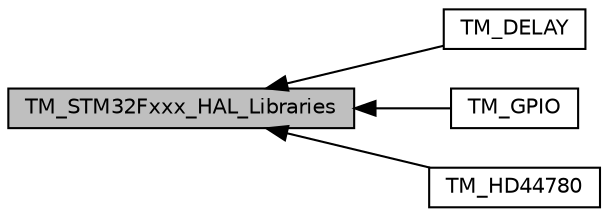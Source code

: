 digraph "TM_STM32Fxxx_HAL_Libraries"
{
  edge [fontname="Helvetica",fontsize="10",labelfontname="Helvetica",labelfontsize="10"];
  node [fontname="Helvetica",fontsize="10",shape=record];
  rankdir=LR;
  Node1 [label="TM_DELAY",height=0.2,width=0.4,color="black", fillcolor="white", style="filled",URL="$group___t_m___d_e_l_a_y.html",tooltip="Delay library for STM32Fxxx devices - http://stm32f4-discovery.net/2015/07/hal-library-3-delay-for-st..."];
  Node0 [label="TM_STM32Fxxx_HAL_Libraries",height=0.2,width=0.4,color="black", fillcolor="grey75", style="filled", fontcolor="black"];
  Node2 [label="TM_GPIO",height=0.2,width=0.4,color="black", fillcolor="white", style="filled",URL="$group___t_m___g_p_i_o.html",tooltip="TM GPIO Library for STM32Fxxx. "];
  Node3 [label="TM_HD44780",height=0.2,width=0.4,color="black", fillcolor="white", style="filled",URL="$group___t_m___h_d44780.html",tooltip="HD44780 LCD driver library for STM32Fxxx - http://stm32f4-discovery.net/2015/07/hal-library-15-hd4478..."];
  Node0->Node1 [shape=plaintext, dir="back", style="solid"];
  Node0->Node2 [shape=plaintext, dir="back", style="solid"];
  Node0->Node3 [shape=plaintext, dir="back", style="solid"];
}
